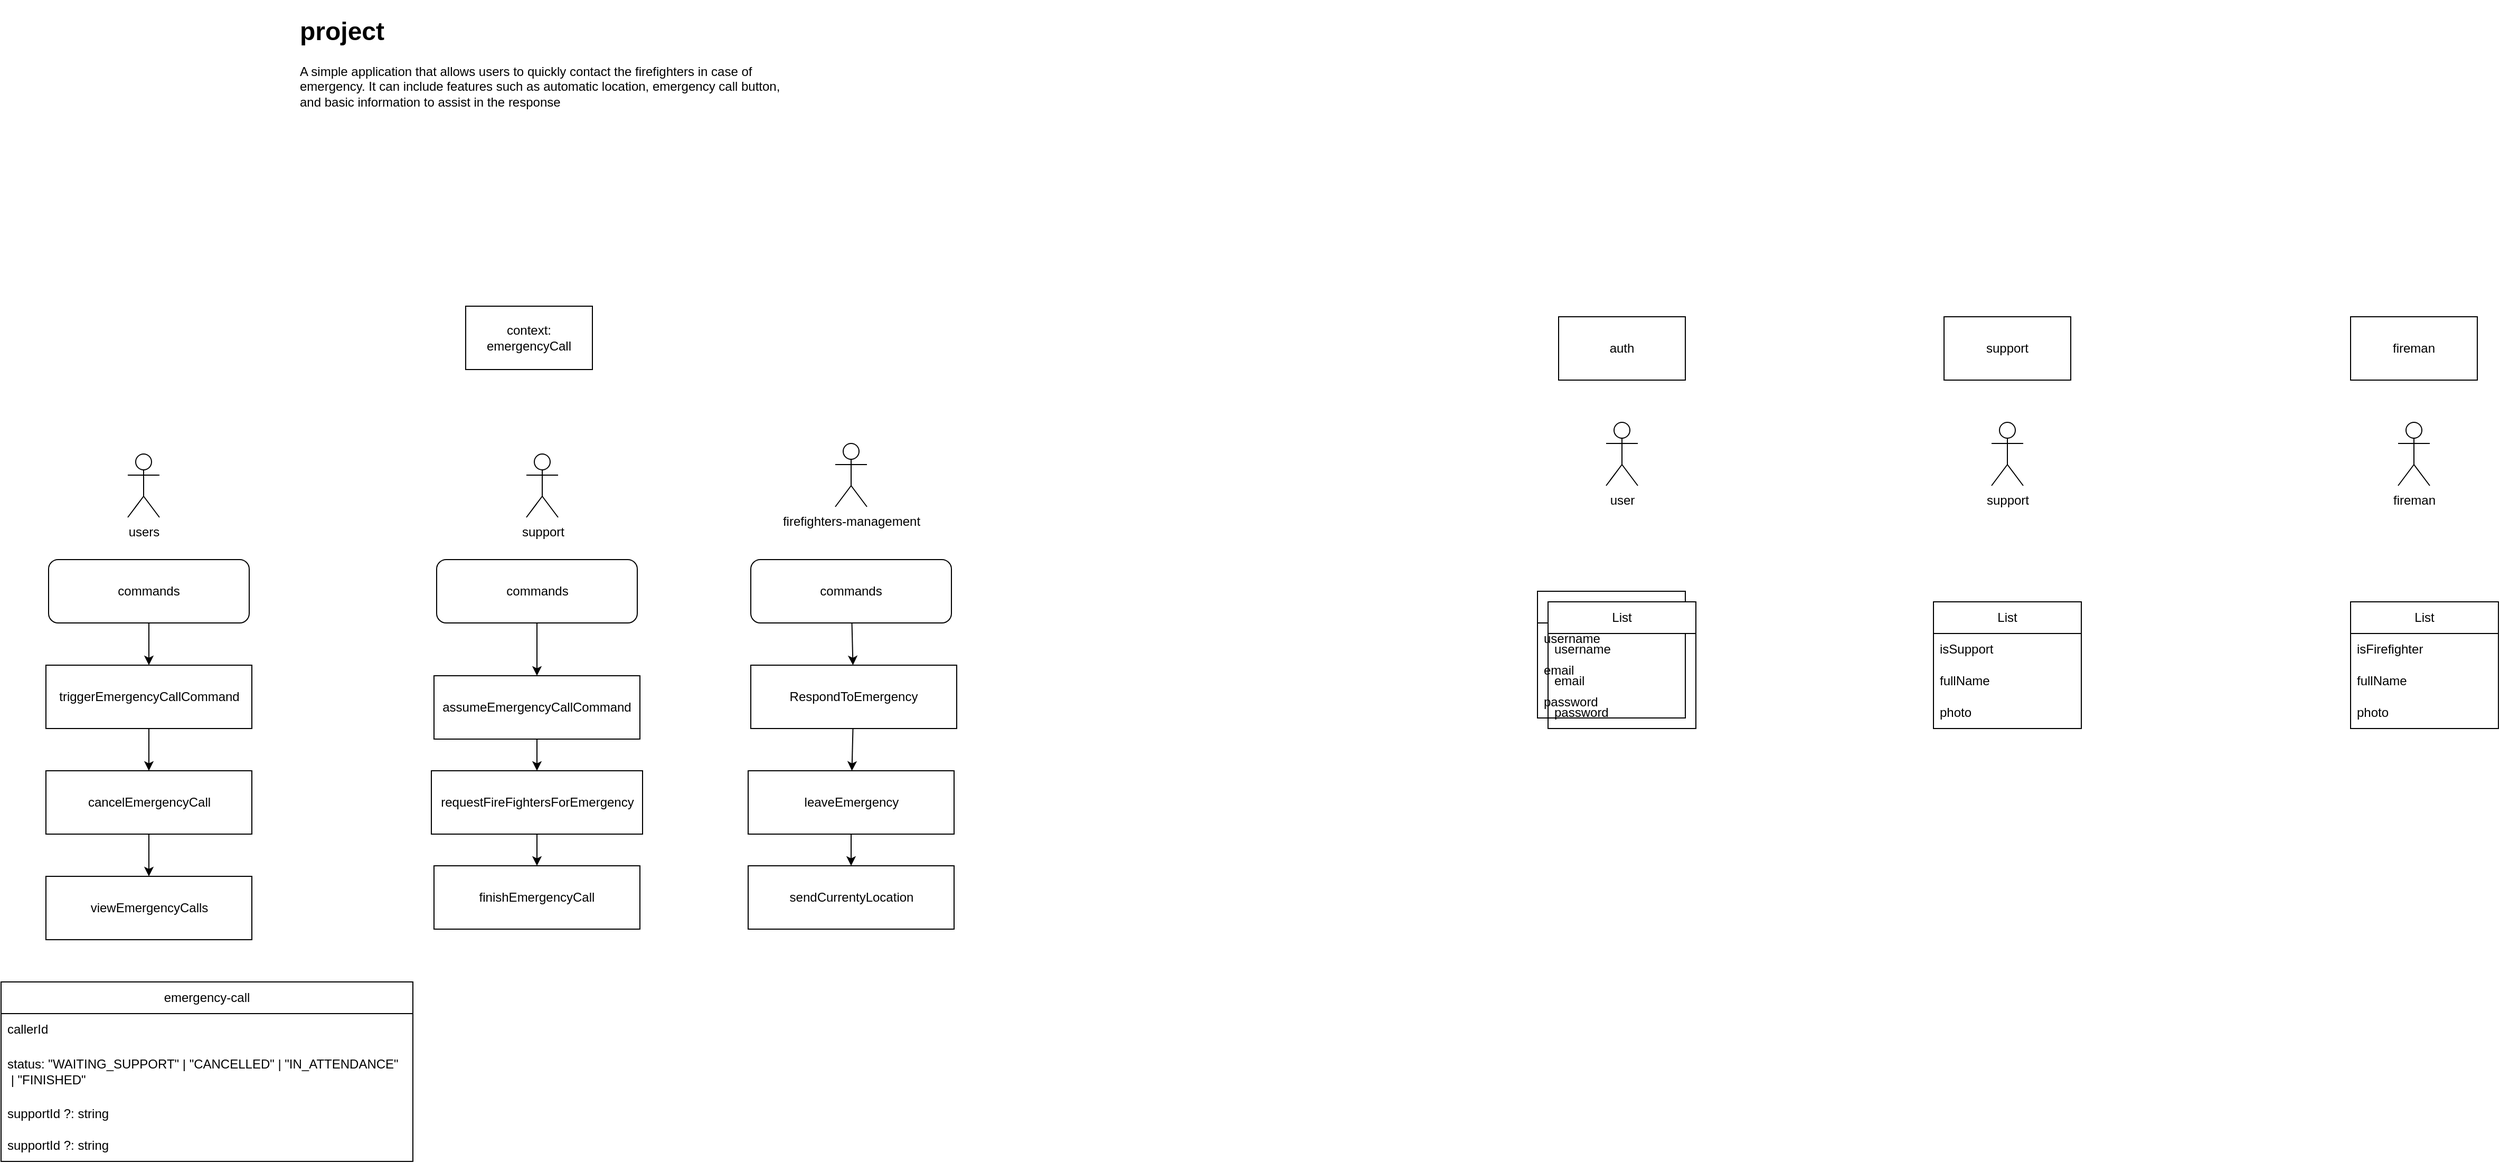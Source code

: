 <mxfile>
    <diagram id="3H-03Ssh8FCSCmk5_cCm" name="Page-1">
        <mxGraphModel dx="477" dy="454" grid="1" gridSize="10" guides="1" tooltips="1" connect="1" arrows="1" fold="1" page="1" pageScale="1" pageWidth="850" pageHeight="1100" math="0" shadow="0">
            <root>
                <mxCell id="0"/>
                <mxCell id="1" parent="0"/>
                <mxCell id="3" value="&lt;h1&gt;project&lt;/h1&gt;&lt;div&gt;A simple application that allows users to quickly contact the firefighters in case of emergency. It can include features such as automatic location, emergency call button, and basic information to assist in the response&lt;br&gt;&lt;/div&gt;" style="text;html=1;strokeColor=none;fillColor=none;spacing=5;spacingTop=-20;whiteSpace=wrap;overflow=hidden;rounded=0;" parent="1" vertex="1">
                    <mxGeometry x="277.5" y="90" width="470" height="130" as="geometry"/>
                </mxCell>
                <mxCell id="5" value="support" style="shape=umlActor;verticalLabelPosition=bottom;verticalAlign=top;html=1;outlineConnect=0;" parent="1" vertex="1">
                    <mxGeometry x="497.5" y="510" width="30" height="60" as="geometry"/>
                </mxCell>
                <mxCell id="6" value="users" style="shape=umlActor;verticalLabelPosition=bottom;verticalAlign=top;html=1;outlineConnect=0;" parent="1" vertex="1">
                    <mxGeometry x="120" y="510" width="30" height="60" as="geometry"/>
                </mxCell>
                <mxCell id="7" value="firefighters-management" style="shape=umlActor;verticalLabelPosition=bottom;verticalAlign=top;html=1;outlineConnect=0;" parent="1" vertex="1">
                    <mxGeometry x="790" y="500" width="30" height="60" as="geometry"/>
                </mxCell>
                <mxCell id="14" style="edgeStyle=none;html=1;" parent="1" source="10" target="13" edge="1">
                    <mxGeometry relative="1" as="geometry"/>
                </mxCell>
                <mxCell id="10" value="triggerEmergencyCallCommand" style="rounded=0;whiteSpace=wrap;html=1;" parent="1" vertex="1">
                    <mxGeometry x="42.5" y="710" width="195" height="60" as="geometry"/>
                </mxCell>
                <mxCell id="12" style="edgeStyle=none;html=1;" parent="1" source="11" target="10" edge="1">
                    <mxGeometry relative="1" as="geometry"/>
                </mxCell>
                <mxCell id="11" value="commands" style="rounded=1;whiteSpace=wrap;html=1;" parent="1" vertex="1">
                    <mxGeometry x="45" y="610" width="190" height="60" as="geometry"/>
                </mxCell>
                <mxCell id="16" style="edgeStyle=none;html=1;" parent="1" source="13" target="15" edge="1">
                    <mxGeometry relative="1" as="geometry"/>
                </mxCell>
                <mxCell id="13" value="cancelEmergencyCall" style="rounded=0;whiteSpace=wrap;html=1;" parent="1" vertex="1">
                    <mxGeometry x="42.5" y="810" width="195" height="60" as="geometry"/>
                </mxCell>
                <mxCell id="15" value="viewEmergencyCalls" style="rounded=0;whiteSpace=wrap;html=1;" parent="1" vertex="1">
                    <mxGeometry x="42.5" y="910" width="195" height="60" as="geometry"/>
                </mxCell>
                <mxCell id="20" style="edgeStyle=none;html=1;" parent="1" source="18" target="19" edge="1">
                    <mxGeometry relative="1" as="geometry"/>
                </mxCell>
                <mxCell id="18" value="commands" style="rounded=1;whiteSpace=wrap;html=1;" parent="1" vertex="1">
                    <mxGeometry x="412.5" y="610" width="190" height="60" as="geometry"/>
                </mxCell>
                <mxCell id="24" style="edgeStyle=none;html=1;entryX=0.5;entryY=0;entryDx=0;entryDy=0;" parent="1" source="19" target="22" edge="1">
                    <mxGeometry relative="1" as="geometry"/>
                </mxCell>
                <mxCell id="19" value="assumeEmergencyCallCommand" style="rounded=0;whiteSpace=wrap;html=1;" parent="1" vertex="1">
                    <mxGeometry x="410" y="720" width="195" height="60" as="geometry"/>
                </mxCell>
                <mxCell id="25" style="edgeStyle=none;html=1;entryX=0.5;entryY=0;entryDx=0;entryDy=0;" parent="1" source="22" target="23" edge="1">
                    <mxGeometry relative="1" as="geometry"/>
                </mxCell>
                <mxCell id="22" value="requestFireFightersForEmergency" style="rounded=0;whiteSpace=wrap;html=1;" parent="1" vertex="1">
                    <mxGeometry x="407.5" y="810" width="200" height="60" as="geometry"/>
                </mxCell>
                <mxCell id="23" value="finishEmergencyCall" style="rounded=0;whiteSpace=wrap;html=1;" parent="1" vertex="1">
                    <mxGeometry x="410" y="900" width="195" height="60" as="geometry"/>
                </mxCell>
                <mxCell id="29" style="edgeStyle=none;html=1;" parent="1" source="27" target="28" edge="1">
                    <mxGeometry relative="1" as="geometry"/>
                </mxCell>
                <mxCell id="27" value="commands" style="rounded=1;whiteSpace=wrap;html=1;" parent="1" vertex="1">
                    <mxGeometry x="710" y="610" width="190" height="60" as="geometry"/>
                </mxCell>
                <mxCell id="35" style="edgeStyle=none;html=1;" parent="1" source="28" target="33" edge="1">
                    <mxGeometry relative="1" as="geometry"/>
                </mxCell>
                <mxCell id="28" value="RespondToEmergency" style="rounded=0;whiteSpace=wrap;html=1;" parent="1" vertex="1">
                    <mxGeometry x="710" y="710" width="195" height="60" as="geometry"/>
                </mxCell>
                <mxCell id="30" value="context: emergencyCall" style="rounded=0;whiteSpace=wrap;html=1;" parent="1" vertex="1">
                    <mxGeometry x="440" y="370" width="120" height="60" as="geometry"/>
                </mxCell>
                <mxCell id="37" style="edgeStyle=none;html=1;" parent="1" source="33" target="36" edge="1">
                    <mxGeometry relative="1" as="geometry"/>
                </mxCell>
                <mxCell id="33" value="leaveEmergency" style="rounded=0;whiteSpace=wrap;html=1;" parent="1" vertex="1">
                    <mxGeometry x="707.5" y="810" width="195" height="60" as="geometry"/>
                </mxCell>
                <mxCell id="36" value="sendCurrentyLocation" style="rounded=0;whiteSpace=wrap;html=1;" parent="1" vertex="1">
                    <mxGeometry x="707.5" y="900" width="195" height="60" as="geometry"/>
                </mxCell>
                <mxCell id="38" value="auth" style="rounded=0;whiteSpace=wrap;html=1;" parent="1" vertex="1">
                    <mxGeometry x="1475" y="380" width="120" height="60" as="geometry"/>
                </mxCell>
                <mxCell id="39" value="user" style="shape=umlActor;verticalLabelPosition=bottom;verticalAlign=top;html=1;outlineConnect=0;" parent="1" vertex="1">
                    <mxGeometry x="1520" y="480" width="30" height="60" as="geometry"/>
                </mxCell>
                <mxCell id="40" value="support" style="rounded=0;whiteSpace=wrap;html=1;" parent="1" vertex="1">
                    <mxGeometry x="1840" y="380" width="120" height="60" as="geometry"/>
                </mxCell>
                <mxCell id="41" value="support" style="shape=umlActor;verticalLabelPosition=bottom;verticalAlign=top;html=1;outlineConnect=0;" parent="1" vertex="1">
                    <mxGeometry x="1885" y="480" width="30" height="60" as="geometry"/>
                </mxCell>
                <mxCell id="42" value="fireman" style="rounded=0;whiteSpace=wrap;html=1;" parent="1" vertex="1">
                    <mxGeometry x="2225" y="380" width="120" height="60" as="geometry"/>
                </mxCell>
                <mxCell id="43" value="fireman" style="shape=umlActor;verticalLabelPosition=bottom;verticalAlign=top;html=1;outlineConnect=0;" parent="1" vertex="1">
                    <mxGeometry x="2270" y="480" width="30" height="60" as="geometry"/>
                </mxCell>
                <mxCell id="45" value="List" style="swimlane;fontStyle=0;childLayout=stackLayout;horizontal=1;startSize=30;horizontalStack=0;resizeParent=1;resizeParentMax=0;resizeLast=0;collapsible=1;marginBottom=0;whiteSpace=wrap;html=1;" parent="1" vertex="1">
                    <mxGeometry x="1455" y="640" width="140" height="120" as="geometry"/>
                </mxCell>
                <mxCell id="46" value="username" style="text;strokeColor=none;fillColor=none;align=left;verticalAlign=middle;spacingLeft=4;spacingRight=4;overflow=hidden;points=[[0,0.5],[1,0.5]];portConstraint=eastwest;rotatable=0;whiteSpace=wrap;html=1;" parent="45" vertex="1">
                    <mxGeometry y="30" width="140" height="30" as="geometry"/>
                </mxCell>
                <mxCell id="47" value="email" style="text;strokeColor=none;fillColor=none;align=left;verticalAlign=middle;spacingLeft=4;spacingRight=4;overflow=hidden;points=[[0,0.5],[1,0.5]];portConstraint=eastwest;rotatable=0;whiteSpace=wrap;html=1;" parent="45" vertex="1">
                    <mxGeometry y="60" width="140" height="30" as="geometry"/>
                </mxCell>
                <mxCell id="48" value="password" style="text;strokeColor=none;fillColor=none;align=left;verticalAlign=middle;spacingLeft=4;spacingRight=4;overflow=hidden;points=[[0,0.5],[1,0.5]];portConstraint=eastwest;rotatable=0;whiteSpace=wrap;html=1;" parent="45" vertex="1">
                    <mxGeometry y="90" width="140" height="30" as="geometry"/>
                </mxCell>
                <mxCell id="49" value="List" style="swimlane;fontStyle=0;childLayout=stackLayout;horizontal=1;startSize=30;horizontalStack=0;resizeParent=1;resizeParentMax=0;resizeLast=0;collapsible=1;marginBottom=0;whiteSpace=wrap;html=1;" parent="1" vertex="1">
                    <mxGeometry x="1830" y="650" width="140" height="120" as="geometry"/>
                </mxCell>
                <mxCell id="50" value="isSupport" style="text;strokeColor=none;fillColor=none;align=left;verticalAlign=middle;spacingLeft=4;spacingRight=4;overflow=hidden;points=[[0,0.5],[1,0.5]];portConstraint=eastwest;rotatable=0;whiteSpace=wrap;html=1;" parent="49" vertex="1">
                    <mxGeometry y="30" width="140" height="30" as="geometry"/>
                </mxCell>
                <mxCell id="51" value="fullName" style="text;strokeColor=none;fillColor=none;align=left;verticalAlign=middle;spacingLeft=4;spacingRight=4;overflow=hidden;points=[[0,0.5],[1,0.5]];portConstraint=eastwest;rotatable=0;whiteSpace=wrap;html=1;" parent="49" vertex="1">
                    <mxGeometry y="60" width="140" height="30" as="geometry"/>
                </mxCell>
                <mxCell id="52" value="photo" style="text;strokeColor=none;fillColor=none;align=left;verticalAlign=middle;spacingLeft=4;spacingRight=4;overflow=hidden;points=[[0,0.5],[1,0.5]];portConstraint=eastwest;rotatable=0;whiteSpace=wrap;html=1;" parent="49" vertex="1">
                    <mxGeometry y="90" width="140" height="30" as="geometry"/>
                </mxCell>
                <mxCell id="53" value="List" style="swimlane;fontStyle=0;childLayout=stackLayout;horizontal=1;startSize=30;horizontalStack=0;resizeParent=1;resizeParentMax=0;resizeLast=0;collapsible=1;marginBottom=0;whiteSpace=wrap;html=1;" parent="1" vertex="1">
                    <mxGeometry x="2225" y="650" width="140" height="120" as="geometry"/>
                </mxCell>
                <mxCell id="54" value="isFirefighter" style="text;strokeColor=none;fillColor=none;align=left;verticalAlign=middle;spacingLeft=4;spacingRight=4;overflow=hidden;points=[[0,0.5],[1,0.5]];portConstraint=eastwest;rotatable=0;whiteSpace=wrap;html=1;" parent="53" vertex="1">
                    <mxGeometry y="30" width="140" height="30" as="geometry"/>
                </mxCell>
                <mxCell id="55" value="fullName" style="text;strokeColor=none;fillColor=none;align=left;verticalAlign=middle;spacingLeft=4;spacingRight=4;overflow=hidden;points=[[0,0.5],[1,0.5]];portConstraint=eastwest;rotatable=0;whiteSpace=wrap;html=1;" parent="53" vertex="1">
                    <mxGeometry y="60" width="140" height="30" as="geometry"/>
                </mxCell>
                <mxCell id="56" value="photo" style="text;strokeColor=none;fillColor=none;align=left;verticalAlign=middle;spacingLeft=4;spacingRight=4;overflow=hidden;points=[[0,0.5],[1,0.5]];portConstraint=eastwest;rotatable=0;whiteSpace=wrap;html=1;" parent="53" vertex="1">
                    <mxGeometry y="90" width="140" height="30" as="geometry"/>
                </mxCell>
                <mxCell id="57" value="List" style="swimlane;fontStyle=0;childLayout=stackLayout;horizontal=1;startSize=30;horizontalStack=0;resizeParent=1;resizeParentMax=0;resizeLast=0;collapsible=1;marginBottom=0;whiteSpace=wrap;html=1;" vertex="1" parent="1">
                    <mxGeometry x="1465" y="650" width="140" height="120" as="geometry"/>
                </mxCell>
                <mxCell id="58" value="username" style="text;strokeColor=none;fillColor=none;align=left;verticalAlign=middle;spacingLeft=4;spacingRight=4;overflow=hidden;points=[[0,0.5],[1,0.5]];portConstraint=eastwest;rotatable=0;whiteSpace=wrap;html=1;" vertex="1" parent="57">
                    <mxGeometry y="30" width="140" height="30" as="geometry"/>
                </mxCell>
                <mxCell id="59" value="email" style="text;strokeColor=none;fillColor=none;align=left;verticalAlign=middle;spacingLeft=4;spacingRight=4;overflow=hidden;points=[[0,0.5],[1,0.5]];portConstraint=eastwest;rotatable=0;whiteSpace=wrap;html=1;" vertex="1" parent="57">
                    <mxGeometry y="60" width="140" height="30" as="geometry"/>
                </mxCell>
                <mxCell id="60" value="password" style="text;strokeColor=none;fillColor=none;align=left;verticalAlign=middle;spacingLeft=4;spacingRight=4;overflow=hidden;points=[[0,0.5],[1,0.5]];portConstraint=eastwest;rotatable=0;whiteSpace=wrap;html=1;" vertex="1" parent="57">
                    <mxGeometry y="90" width="140" height="30" as="geometry"/>
                </mxCell>
                <mxCell id="61" value="emergency-call" style="swimlane;fontStyle=0;childLayout=stackLayout;horizontal=1;startSize=30;horizontalStack=0;resizeParent=1;resizeParentMax=0;resizeLast=0;collapsible=1;marginBottom=0;whiteSpace=wrap;html=1;" vertex="1" parent="1">
                    <mxGeometry y="1010" width="390" height="170" as="geometry"/>
                </mxCell>
                <mxCell id="62" value="callerId" style="text;strokeColor=none;fillColor=none;align=left;verticalAlign=middle;spacingLeft=4;spacingRight=4;overflow=hidden;points=[[0,0.5],[1,0.5]];portConstraint=eastwest;rotatable=0;whiteSpace=wrap;html=1;" vertex="1" parent="61">
                    <mxGeometry y="30" width="390" height="30" as="geometry"/>
                </mxCell>
                <mxCell id="63" value="status: &quot;WAITING_SUPPORT&quot; | &quot;CANCELLED&quot; | &quot;IN_ATTENDANCE&quot;&amp;nbsp;&lt;br&gt;&amp;nbsp;| &quot;FINISHED&quot;" style="text;strokeColor=none;fillColor=none;align=left;verticalAlign=middle;spacingLeft=4;spacingRight=4;overflow=hidden;points=[[0,0.5],[1,0.5]];portConstraint=eastwest;rotatable=0;whiteSpace=wrap;html=1;" vertex="1" parent="61">
                    <mxGeometry y="60" width="390" height="50" as="geometry"/>
                </mxCell>
                <mxCell id="64" value="supportId ?: string" style="text;strokeColor=none;fillColor=none;align=left;verticalAlign=middle;spacingLeft=4;spacingRight=4;overflow=hidden;points=[[0,0.5],[1,0.5]];portConstraint=eastwest;rotatable=0;whiteSpace=wrap;html=1;" vertex="1" parent="61">
                    <mxGeometry y="110" width="390" height="30" as="geometry"/>
                </mxCell>
                <mxCell id="65" value="supportId ?: string" style="text;strokeColor=none;fillColor=none;align=left;verticalAlign=middle;spacingLeft=4;spacingRight=4;overflow=hidden;points=[[0,0.5],[1,0.5]];portConstraint=eastwest;rotatable=0;whiteSpace=wrap;html=1;" vertex="1" parent="61">
                    <mxGeometry y="140" width="390" height="30" as="geometry"/>
                </mxCell>
            </root>
        </mxGraphModel>
    </diagram>
</mxfile>